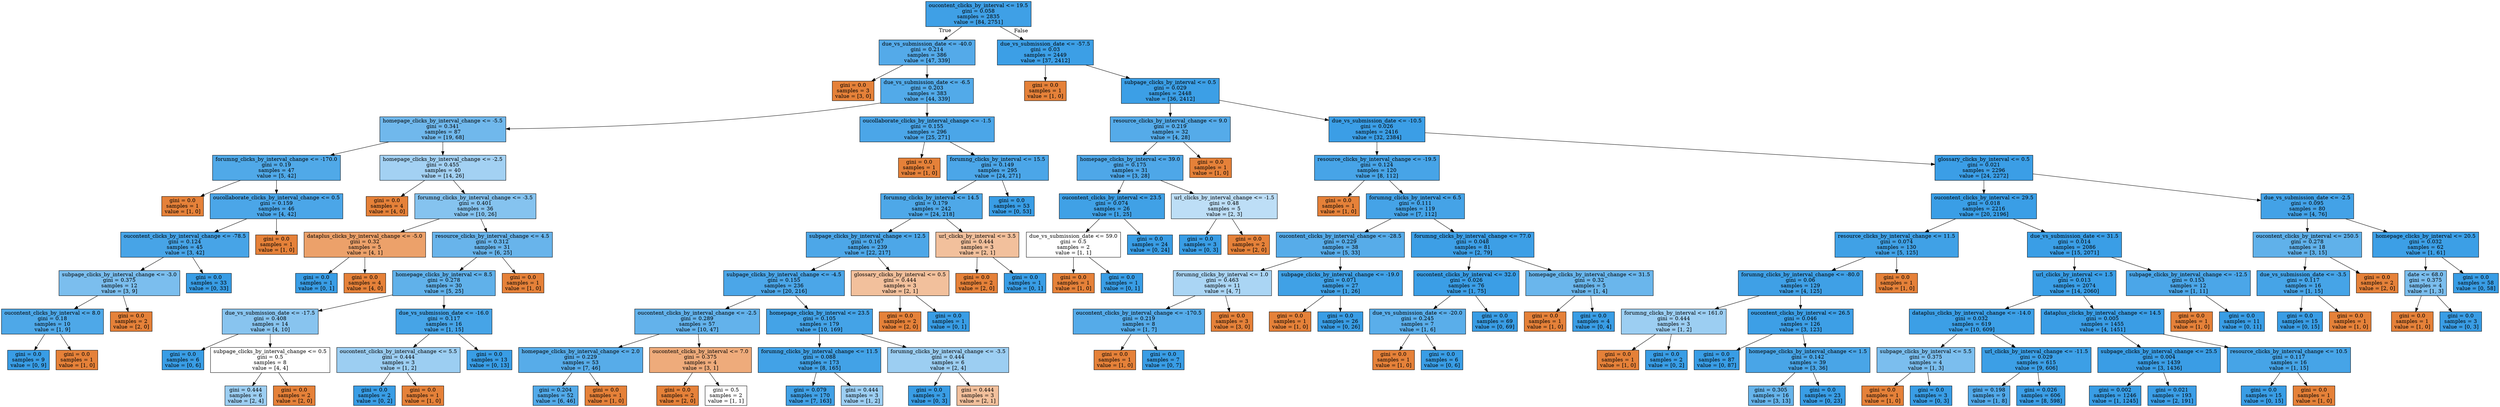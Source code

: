 digraph Tree {
node [shape=box, style="filled", color="black"] ;
0 [label="oucontent_clicks_by_interval <= 19.5\ngini = 0.058\nsamples = 2835\nvalue = [84, 2751]", fillcolor="#399de5f7"] ;
1 [label="due_vs_submission_date <= -40.0\ngini = 0.214\nsamples = 386\nvalue = [47, 339]", fillcolor="#399de5dc"] ;
0 -> 1 [labeldistance=2.5, labelangle=45, headlabel="True"] ;
2 [label="gini = 0.0\nsamples = 3\nvalue = [3, 0]", fillcolor="#e58139ff"] ;
1 -> 2 ;
3 [label="due_vs_submission_date <= -6.5\ngini = 0.203\nsamples = 383\nvalue = [44, 339]", fillcolor="#399de5de"] ;
1 -> 3 ;
4 [label="homepage_clicks_by_interval_change <= -5.5\ngini = 0.341\nsamples = 87\nvalue = [19, 68]", fillcolor="#399de5b8"] ;
3 -> 4 ;
5 [label="forumng_clicks_by_interval_change <= -170.0\ngini = 0.19\nsamples = 47\nvalue = [5, 42]", fillcolor="#399de5e1"] ;
4 -> 5 ;
6 [label="gini = 0.0\nsamples = 1\nvalue = [1, 0]", fillcolor="#e58139ff"] ;
5 -> 6 ;
7 [label="oucollaborate_clicks_by_interval_change <= 0.5\ngini = 0.159\nsamples = 46\nvalue = [4, 42]", fillcolor="#399de5e7"] ;
5 -> 7 ;
8 [label="oucontent_clicks_by_interval_change <= -78.5\ngini = 0.124\nsamples = 45\nvalue = [3, 42]", fillcolor="#399de5ed"] ;
7 -> 8 ;
9 [label="subpage_clicks_by_interval_change <= -3.0\ngini = 0.375\nsamples = 12\nvalue = [3, 9]", fillcolor="#399de5aa"] ;
8 -> 9 ;
10 [label="oucontent_clicks_by_interval <= 8.0\ngini = 0.18\nsamples = 10\nvalue = [1, 9]", fillcolor="#399de5e3"] ;
9 -> 10 ;
11 [label="gini = 0.0\nsamples = 9\nvalue = [0, 9]", fillcolor="#399de5ff"] ;
10 -> 11 ;
12 [label="gini = 0.0\nsamples = 1\nvalue = [1, 0]", fillcolor="#e58139ff"] ;
10 -> 12 ;
13 [label="gini = 0.0\nsamples = 2\nvalue = [2, 0]", fillcolor="#e58139ff"] ;
9 -> 13 ;
14 [label="gini = 0.0\nsamples = 33\nvalue = [0, 33]", fillcolor="#399de5ff"] ;
8 -> 14 ;
15 [label="gini = 0.0\nsamples = 1\nvalue = [1, 0]", fillcolor="#e58139ff"] ;
7 -> 15 ;
16 [label="homepage_clicks_by_interval_change <= -2.5\ngini = 0.455\nsamples = 40\nvalue = [14, 26]", fillcolor="#399de576"] ;
4 -> 16 ;
17 [label="gini = 0.0\nsamples = 4\nvalue = [4, 0]", fillcolor="#e58139ff"] ;
16 -> 17 ;
18 [label="forumng_clicks_by_interval_change <= -3.5\ngini = 0.401\nsamples = 36\nvalue = [10, 26]", fillcolor="#399de59d"] ;
16 -> 18 ;
19 [label="dataplus_clicks_by_interval_change <= -5.0\ngini = 0.32\nsamples = 5\nvalue = [4, 1]", fillcolor="#e58139bf"] ;
18 -> 19 ;
20 [label="gini = 0.0\nsamples = 1\nvalue = [0, 1]", fillcolor="#399de5ff"] ;
19 -> 20 ;
21 [label="gini = 0.0\nsamples = 4\nvalue = [4, 0]", fillcolor="#e58139ff"] ;
19 -> 21 ;
22 [label="resource_clicks_by_interval_change <= 4.5\ngini = 0.312\nsamples = 31\nvalue = [6, 25]", fillcolor="#399de5c2"] ;
18 -> 22 ;
23 [label="homepage_clicks_by_interval <= 8.5\ngini = 0.278\nsamples = 30\nvalue = [5, 25]", fillcolor="#399de5cc"] ;
22 -> 23 ;
24 [label="due_vs_submission_date <= -17.5\ngini = 0.408\nsamples = 14\nvalue = [4, 10]", fillcolor="#399de599"] ;
23 -> 24 ;
25 [label="gini = 0.0\nsamples = 6\nvalue = [0, 6]", fillcolor="#399de5ff"] ;
24 -> 25 ;
26 [label="subpage_clicks_by_interval_change <= 0.5\ngini = 0.5\nsamples = 8\nvalue = [4, 4]", fillcolor="#e5813900"] ;
24 -> 26 ;
27 [label="gini = 0.444\nsamples = 6\nvalue = [2, 4]", fillcolor="#399de57f"] ;
26 -> 27 ;
28 [label="gini = 0.0\nsamples = 2\nvalue = [2, 0]", fillcolor="#e58139ff"] ;
26 -> 28 ;
29 [label="due_vs_submission_date <= -16.0\ngini = 0.117\nsamples = 16\nvalue = [1, 15]", fillcolor="#399de5ee"] ;
23 -> 29 ;
30 [label="oucontent_clicks_by_interval_change <= 5.5\ngini = 0.444\nsamples = 3\nvalue = [1, 2]", fillcolor="#399de57f"] ;
29 -> 30 ;
31 [label="gini = 0.0\nsamples = 2\nvalue = [0, 2]", fillcolor="#399de5ff"] ;
30 -> 31 ;
32 [label="gini = 0.0\nsamples = 1\nvalue = [1, 0]", fillcolor="#e58139ff"] ;
30 -> 32 ;
33 [label="gini = 0.0\nsamples = 13\nvalue = [0, 13]", fillcolor="#399de5ff"] ;
29 -> 33 ;
34 [label="gini = 0.0\nsamples = 1\nvalue = [1, 0]", fillcolor="#e58139ff"] ;
22 -> 34 ;
35 [label="oucollaborate_clicks_by_interval_change <= -1.5\ngini = 0.155\nsamples = 296\nvalue = [25, 271]", fillcolor="#399de5e7"] ;
3 -> 35 ;
36 [label="gini = 0.0\nsamples = 1\nvalue = [1, 0]", fillcolor="#e58139ff"] ;
35 -> 36 ;
37 [label="forumng_clicks_by_interval <= 15.5\ngini = 0.149\nsamples = 295\nvalue = [24, 271]", fillcolor="#399de5e8"] ;
35 -> 37 ;
38 [label="forumng_clicks_by_interval <= 14.5\ngini = 0.179\nsamples = 242\nvalue = [24, 218]", fillcolor="#399de5e3"] ;
37 -> 38 ;
39 [label="subpage_clicks_by_interval_change <= 12.5\ngini = 0.167\nsamples = 239\nvalue = [22, 217]", fillcolor="#399de5e5"] ;
38 -> 39 ;
40 [label="subpage_clicks_by_interval_change <= -4.5\ngini = 0.155\nsamples = 236\nvalue = [20, 216]", fillcolor="#399de5e7"] ;
39 -> 40 ;
41 [label="oucontent_clicks_by_interval_change <= -2.5\ngini = 0.289\nsamples = 57\nvalue = [10, 47]", fillcolor="#399de5c9"] ;
40 -> 41 ;
42 [label="homepage_clicks_by_interval_change <= 2.0\ngini = 0.229\nsamples = 53\nvalue = [7, 46]", fillcolor="#399de5d8"] ;
41 -> 42 ;
43 [label="gini = 0.204\nsamples = 52\nvalue = [6, 46]", fillcolor="#399de5de"] ;
42 -> 43 ;
44 [label="gini = 0.0\nsamples = 1\nvalue = [1, 0]", fillcolor="#e58139ff"] ;
42 -> 44 ;
45 [label="oucontent_clicks_by_interval <= 7.0\ngini = 0.375\nsamples = 4\nvalue = [3, 1]", fillcolor="#e58139aa"] ;
41 -> 45 ;
46 [label="gini = 0.0\nsamples = 2\nvalue = [2, 0]", fillcolor="#e58139ff"] ;
45 -> 46 ;
47 [label="gini = 0.5\nsamples = 2\nvalue = [1, 1]", fillcolor="#e5813900"] ;
45 -> 47 ;
48 [label="homepage_clicks_by_interval <= 23.5\ngini = 0.105\nsamples = 179\nvalue = [10, 169]", fillcolor="#399de5f0"] ;
40 -> 48 ;
49 [label="forumng_clicks_by_interval_change <= 11.5\ngini = 0.088\nsamples = 173\nvalue = [8, 165]", fillcolor="#399de5f3"] ;
48 -> 49 ;
50 [label="gini = 0.079\nsamples = 170\nvalue = [7, 163]", fillcolor="#399de5f4"] ;
49 -> 50 ;
51 [label="gini = 0.444\nsamples = 3\nvalue = [1, 2]", fillcolor="#399de57f"] ;
49 -> 51 ;
52 [label="forumng_clicks_by_interval_change <= -3.5\ngini = 0.444\nsamples = 6\nvalue = [2, 4]", fillcolor="#399de57f"] ;
48 -> 52 ;
53 [label="gini = 0.0\nsamples = 3\nvalue = [0, 3]", fillcolor="#399de5ff"] ;
52 -> 53 ;
54 [label="gini = 0.444\nsamples = 3\nvalue = [2, 1]", fillcolor="#e581397f"] ;
52 -> 54 ;
55 [label="glossary_clicks_by_interval <= 0.5\ngini = 0.444\nsamples = 3\nvalue = [2, 1]", fillcolor="#e581397f"] ;
39 -> 55 ;
56 [label="gini = 0.0\nsamples = 2\nvalue = [2, 0]", fillcolor="#e58139ff"] ;
55 -> 56 ;
57 [label="gini = 0.0\nsamples = 1\nvalue = [0, 1]", fillcolor="#399de5ff"] ;
55 -> 57 ;
58 [label="url_clicks_by_interval <= 3.5\ngini = 0.444\nsamples = 3\nvalue = [2, 1]", fillcolor="#e581397f"] ;
38 -> 58 ;
59 [label="gini = 0.0\nsamples = 2\nvalue = [2, 0]", fillcolor="#e58139ff"] ;
58 -> 59 ;
60 [label="gini = 0.0\nsamples = 1\nvalue = [0, 1]", fillcolor="#399de5ff"] ;
58 -> 60 ;
61 [label="gini = 0.0\nsamples = 53\nvalue = [0, 53]", fillcolor="#399de5ff"] ;
37 -> 61 ;
62 [label="due_vs_submission_date <= -57.5\ngini = 0.03\nsamples = 2449\nvalue = [37, 2412]", fillcolor="#399de5fb"] ;
0 -> 62 [labeldistance=2.5, labelangle=-45, headlabel="False"] ;
63 [label="gini = 0.0\nsamples = 1\nvalue = [1, 0]", fillcolor="#e58139ff"] ;
62 -> 63 ;
64 [label="subpage_clicks_by_interval <= 0.5\ngini = 0.029\nsamples = 2448\nvalue = [36, 2412]", fillcolor="#399de5fb"] ;
62 -> 64 ;
65 [label="resource_clicks_by_interval_change <= 9.0\ngini = 0.219\nsamples = 32\nvalue = [4, 28]", fillcolor="#399de5db"] ;
64 -> 65 ;
66 [label="homepage_clicks_by_interval <= 39.0\ngini = 0.175\nsamples = 31\nvalue = [3, 28]", fillcolor="#399de5e4"] ;
65 -> 66 ;
67 [label="oucontent_clicks_by_interval <= 23.5\ngini = 0.074\nsamples = 26\nvalue = [1, 25]", fillcolor="#399de5f5"] ;
66 -> 67 ;
68 [label="due_vs_submission_date <= 59.0\ngini = 0.5\nsamples = 2\nvalue = [1, 1]", fillcolor="#e5813900"] ;
67 -> 68 ;
69 [label="gini = 0.0\nsamples = 1\nvalue = [1, 0]", fillcolor="#e58139ff"] ;
68 -> 69 ;
70 [label="gini = 0.0\nsamples = 1\nvalue = [0, 1]", fillcolor="#399de5ff"] ;
68 -> 70 ;
71 [label="gini = 0.0\nsamples = 24\nvalue = [0, 24]", fillcolor="#399de5ff"] ;
67 -> 71 ;
72 [label="url_clicks_by_interval_change <= -1.5\ngini = 0.48\nsamples = 5\nvalue = [2, 3]", fillcolor="#399de555"] ;
66 -> 72 ;
73 [label="gini = 0.0\nsamples = 3\nvalue = [0, 3]", fillcolor="#399de5ff"] ;
72 -> 73 ;
74 [label="gini = 0.0\nsamples = 2\nvalue = [2, 0]", fillcolor="#e58139ff"] ;
72 -> 74 ;
75 [label="gini = 0.0\nsamples = 1\nvalue = [1, 0]", fillcolor="#e58139ff"] ;
65 -> 75 ;
76 [label="due_vs_submission_date <= -10.5\ngini = 0.026\nsamples = 2416\nvalue = [32, 2384]", fillcolor="#399de5fc"] ;
64 -> 76 ;
77 [label="resource_clicks_by_interval_change <= -19.5\ngini = 0.124\nsamples = 120\nvalue = [8, 112]", fillcolor="#399de5ed"] ;
76 -> 77 ;
78 [label="gini = 0.0\nsamples = 1\nvalue = [1, 0]", fillcolor="#e58139ff"] ;
77 -> 78 ;
79 [label="forumng_clicks_by_interval <= 6.5\ngini = 0.111\nsamples = 119\nvalue = [7, 112]", fillcolor="#399de5ef"] ;
77 -> 79 ;
80 [label="oucontent_clicks_by_interval_change <= -28.5\ngini = 0.229\nsamples = 38\nvalue = [5, 33]", fillcolor="#399de5d8"] ;
79 -> 80 ;
81 [label="forumng_clicks_by_interval <= 1.0\ngini = 0.463\nsamples = 11\nvalue = [4, 7]", fillcolor="#399de56d"] ;
80 -> 81 ;
82 [label="oucontent_clicks_by_interval_change <= -170.5\ngini = 0.219\nsamples = 8\nvalue = [1, 7]", fillcolor="#399de5db"] ;
81 -> 82 ;
83 [label="gini = 0.0\nsamples = 1\nvalue = [1, 0]", fillcolor="#e58139ff"] ;
82 -> 83 ;
84 [label="gini = 0.0\nsamples = 7\nvalue = [0, 7]", fillcolor="#399de5ff"] ;
82 -> 84 ;
85 [label="gini = 0.0\nsamples = 3\nvalue = [3, 0]", fillcolor="#e58139ff"] ;
81 -> 85 ;
86 [label="subpage_clicks_by_interval_change <= -19.0\ngini = 0.071\nsamples = 27\nvalue = [1, 26]", fillcolor="#399de5f5"] ;
80 -> 86 ;
87 [label="gini = 0.0\nsamples = 1\nvalue = [1, 0]", fillcolor="#e58139ff"] ;
86 -> 87 ;
88 [label="gini = 0.0\nsamples = 26\nvalue = [0, 26]", fillcolor="#399de5ff"] ;
86 -> 88 ;
89 [label="forumng_clicks_by_interval_change <= 77.0\ngini = 0.048\nsamples = 81\nvalue = [2, 79]", fillcolor="#399de5f9"] ;
79 -> 89 ;
90 [label="oucontent_clicks_by_interval <= 32.0\ngini = 0.026\nsamples = 76\nvalue = [1, 75]", fillcolor="#399de5fc"] ;
89 -> 90 ;
91 [label="due_vs_submission_date <= -20.0\ngini = 0.245\nsamples = 7\nvalue = [1, 6]", fillcolor="#399de5d4"] ;
90 -> 91 ;
92 [label="gini = 0.0\nsamples = 1\nvalue = [1, 0]", fillcolor="#e58139ff"] ;
91 -> 92 ;
93 [label="gini = 0.0\nsamples = 6\nvalue = [0, 6]", fillcolor="#399de5ff"] ;
91 -> 93 ;
94 [label="gini = 0.0\nsamples = 69\nvalue = [0, 69]", fillcolor="#399de5ff"] ;
90 -> 94 ;
95 [label="homepage_clicks_by_interval_change <= 31.5\ngini = 0.32\nsamples = 5\nvalue = [1, 4]", fillcolor="#399de5bf"] ;
89 -> 95 ;
96 [label="gini = 0.0\nsamples = 1\nvalue = [1, 0]", fillcolor="#e58139ff"] ;
95 -> 96 ;
97 [label="gini = 0.0\nsamples = 4\nvalue = [0, 4]", fillcolor="#399de5ff"] ;
95 -> 97 ;
98 [label="glossary_clicks_by_interval <= 0.5\ngini = 0.021\nsamples = 2296\nvalue = [24, 2272]", fillcolor="#399de5fc"] ;
76 -> 98 ;
99 [label="oucontent_clicks_by_interval <= 29.5\ngini = 0.018\nsamples = 2216\nvalue = [20, 2196]", fillcolor="#399de5fd"] ;
98 -> 99 ;
100 [label="resource_clicks_by_interval_change <= 11.5\ngini = 0.074\nsamples = 130\nvalue = [5, 125]", fillcolor="#399de5f5"] ;
99 -> 100 ;
101 [label="forumng_clicks_by_interval_change <= -80.0\ngini = 0.06\nsamples = 129\nvalue = [4, 125]", fillcolor="#399de5f7"] ;
100 -> 101 ;
102 [label="forumng_clicks_by_interval <= 161.0\ngini = 0.444\nsamples = 3\nvalue = [1, 2]", fillcolor="#399de57f"] ;
101 -> 102 ;
103 [label="gini = 0.0\nsamples = 1\nvalue = [1, 0]", fillcolor="#e58139ff"] ;
102 -> 103 ;
104 [label="gini = 0.0\nsamples = 2\nvalue = [0, 2]", fillcolor="#399de5ff"] ;
102 -> 104 ;
105 [label="oucontent_clicks_by_interval <= 26.5\ngini = 0.046\nsamples = 126\nvalue = [3, 123]", fillcolor="#399de5f9"] ;
101 -> 105 ;
106 [label="gini = 0.0\nsamples = 87\nvalue = [0, 87]", fillcolor="#399de5ff"] ;
105 -> 106 ;
107 [label="homepage_clicks_by_interval_change <= 1.5\ngini = 0.142\nsamples = 39\nvalue = [3, 36]", fillcolor="#399de5ea"] ;
105 -> 107 ;
108 [label="gini = 0.305\nsamples = 16\nvalue = [3, 13]", fillcolor="#399de5c4"] ;
107 -> 108 ;
109 [label="gini = 0.0\nsamples = 23\nvalue = [0, 23]", fillcolor="#399de5ff"] ;
107 -> 109 ;
110 [label="gini = 0.0\nsamples = 1\nvalue = [1, 0]", fillcolor="#e58139ff"] ;
100 -> 110 ;
111 [label="due_vs_submission_date <= 31.5\ngini = 0.014\nsamples = 2086\nvalue = [15, 2071]", fillcolor="#399de5fd"] ;
99 -> 111 ;
112 [label="url_clicks_by_interval <= 1.5\ngini = 0.013\nsamples = 2074\nvalue = [14, 2060]", fillcolor="#399de5fd"] ;
111 -> 112 ;
113 [label="dataplus_clicks_by_interval_change <= -14.0\ngini = 0.032\nsamples = 619\nvalue = [10, 609]", fillcolor="#399de5fb"] ;
112 -> 113 ;
114 [label="subpage_clicks_by_interval <= 5.5\ngini = 0.375\nsamples = 4\nvalue = [1, 3]", fillcolor="#399de5aa"] ;
113 -> 114 ;
115 [label="gini = 0.0\nsamples = 1\nvalue = [1, 0]", fillcolor="#e58139ff"] ;
114 -> 115 ;
116 [label="gini = 0.0\nsamples = 3\nvalue = [0, 3]", fillcolor="#399de5ff"] ;
114 -> 116 ;
117 [label="url_clicks_by_interval_change <= -11.5\ngini = 0.029\nsamples = 615\nvalue = [9, 606]", fillcolor="#399de5fb"] ;
113 -> 117 ;
118 [label="gini = 0.198\nsamples = 9\nvalue = [1, 8]", fillcolor="#399de5df"] ;
117 -> 118 ;
119 [label="gini = 0.026\nsamples = 606\nvalue = [8, 598]", fillcolor="#399de5fc"] ;
117 -> 119 ;
120 [label="dataplus_clicks_by_interval_change <= 14.5\ngini = 0.005\nsamples = 1455\nvalue = [4, 1451]", fillcolor="#399de5fe"] ;
112 -> 120 ;
121 [label="subpage_clicks_by_interval_change <= 25.5\ngini = 0.004\nsamples = 1439\nvalue = [3, 1436]", fillcolor="#399de5fe"] ;
120 -> 121 ;
122 [label="gini = 0.002\nsamples = 1246\nvalue = [1, 1245]", fillcolor="#399de5ff"] ;
121 -> 122 ;
123 [label="gini = 0.021\nsamples = 193\nvalue = [2, 191]", fillcolor="#399de5fc"] ;
121 -> 123 ;
124 [label="resource_clicks_by_interval_change <= 10.5\ngini = 0.117\nsamples = 16\nvalue = [1, 15]", fillcolor="#399de5ee"] ;
120 -> 124 ;
125 [label="gini = 0.0\nsamples = 15\nvalue = [0, 15]", fillcolor="#399de5ff"] ;
124 -> 125 ;
126 [label="gini = 0.0\nsamples = 1\nvalue = [1, 0]", fillcolor="#e58139ff"] ;
124 -> 126 ;
127 [label="subpage_clicks_by_interval_change <= -12.5\ngini = 0.153\nsamples = 12\nvalue = [1, 11]", fillcolor="#399de5e8"] ;
111 -> 127 ;
128 [label="gini = 0.0\nsamples = 1\nvalue = [1, 0]", fillcolor="#e58139ff"] ;
127 -> 128 ;
129 [label="gini = 0.0\nsamples = 11\nvalue = [0, 11]", fillcolor="#399de5ff"] ;
127 -> 129 ;
130 [label="due_vs_submission_date <= -2.5\ngini = 0.095\nsamples = 80\nvalue = [4, 76]", fillcolor="#399de5f2"] ;
98 -> 130 ;
131 [label="oucontent_clicks_by_interval <= 250.5\ngini = 0.278\nsamples = 18\nvalue = [3, 15]", fillcolor="#399de5cc"] ;
130 -> 131 ;
132 [label="due_vs_submission_date <= -3.5\ngini = 0.117\nsamples = 16\nvalue = [1, 15]", fillcolor="#399de5ee"] ;
131 -> 132 ;
133 [label="gini = 0.0\nsamples = 15\nvalue = [0, 15]", fillcolor="#399de5ff"] ;
132 -> 133 ;
134 [label="gini = 0.0\nsamples = 1\nvalue = [1, 0]", fillcolor="#e58139ff"] ;
132 -> 134 ;
135 [label="gini = 0.0\nsamples = 2\nvalue = [2, 0]", fillcolor="#e58139ff"] ;
131 -> 135 ;
136 [label="homepage_clicks_by_interval <= 20.5\ngini = 0.032\nsamples = 62\nvalue = [1, 61]", fillcolor="#399de5fb"] ;
130 -> 136 ;
137 [label="date <= 68.0\ngini = 0.375\nsamples = 4\nvalue = [1, 3]", fillcolor="#399de5aa"] ;
136 -> 137 ;
138 [label="gini = 0.0\nsamples = 1\nvalue = [1, 0]", fillcolor="#e58139ff"] ;
137 -> 138 ;
139 [label="gini = 0.0\nsamples = 3\nvalue = [0, 3]", fillcolor="#399de5ff"] ;
137 -> 139 ;
140 [label="gini = 0.0\nsamples = 58\nvalue = [0, 58]", fillcolor="#399de5ff"] ;
136 -> 140 ;
}